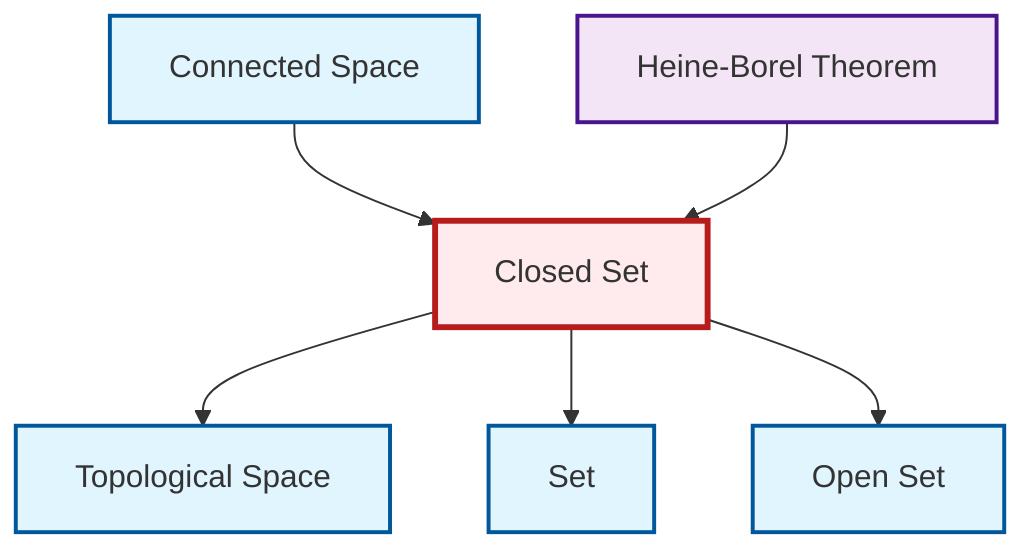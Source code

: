 graph TD
    classDef definition fill:#e1f5fe,stroke:#01579b,stroke-width:2px
    classDef theorem fill:#f3e5f5,stroke:#4a148c,stroke-width:2px
    classDef axiom fill:#fff3e0,stroke:#e65100,stroke-width:2px
    classDef example fill:#e8f5e9,stroke:#1b5e20,stroke-width:2px
    classDef current fill:#ffebee,stroke:#b71c1c,stroke-width:3px
    def-open-set["Open Set"]:::definition
    def-closed-set["Closed Set"]:::definition
    def-topological-space["Topological Space"]:::definition
    def-connected["Connected Space"]:::definition
    def-set["Set"]:::definition
    thm-heine-borel["Heine-Borel Theorem"]:::theorem
    def-connected --> def-closed-set
    def-closed-set --> def-topological-space
    def-closed-set --> def-set
    def-closed-set --> def-open-set
    thm-heine-borel --> def-closed-set
    class def-closed-set current